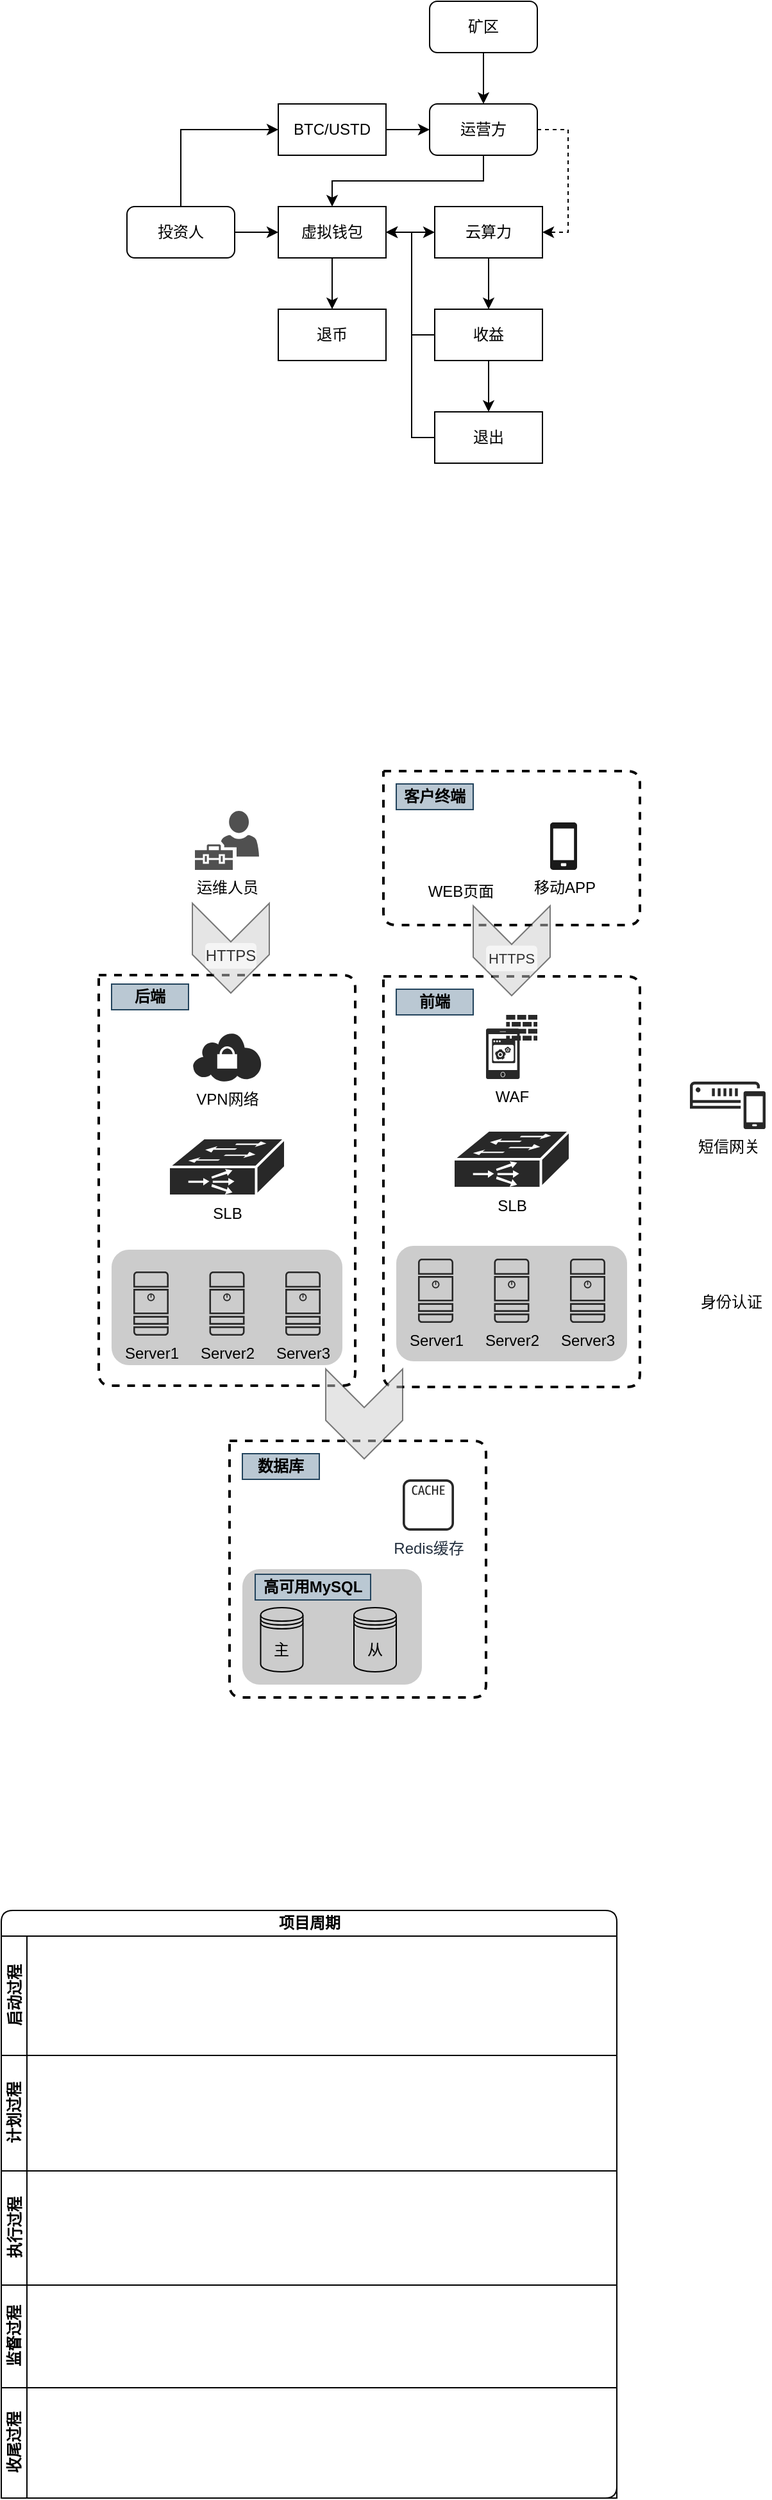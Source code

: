 <mxfile version="13.4.8" type="github">
  <diagram id="Evo9VvHP7VUjuqkq6gIX" name="Page-1">
    <mxGraphModel dx="1585" dy="1435" grid="1" gridSize="10" guides="1" tooltips="1" connect="1" arrows="1" fold="1" page="0" pageScale="1" pageWidth="827" pageHeight="1169" math="0" shadow="0">
      <root>
        <mxCell id="0" />
        <mxCell id="1" parent="0" />
        <mxCell id="Z8GrqbCu6CrSlu00cr9A-26" value="" style="rounded=1;whiteSpace=wrap;html=1;fillColor=#CCCCCC;strokeColor=none;" parent="1" vertex="1">
          <mxGeometry x="250" y="490" width="180" height="90" as="geometry" />
        </mxCell>
        <mxCell id="Z8GrqbCu6CrSlu00cr9A-23" value="" style="rounded=1;whiteSpace=wrap;html=1;strokeColor=none;fillColor=#CCCCCC;" parent="1" vertex="1">
          <mxGeometry x="130" y="742" width="140" height="90" as="geometry" />
        </mxCell>
        <mxCell id="Z8GrqbCu6CrSlu00cr9A-2" value="WEB页面" style="shape=image;html=1;verticalAlign=top;verticalLabelPosition=bottom;labelBackgroundColor=#ffffff;imageAspect=0;aspect=fixed;image=https://cdn1.iconfinder.com/data/icons/amenities-outline-ii/48/_computer-128.png" parent="1" vertex="1">
          <mxGeometry x="280" y="160" width="40" height="40" as="geometry" />
        </mxCell>
        <mxCell id="Z8GrqbCu6CrSlu00cr9A-3" value="移动APP" style="pointerEvents=1;shadow=0;dashed=0;html=1;strokeColor=none;labelPosition=center;verticalLabelPosition=bottom;verticalAlign=top;outlineConnect=0;align=center;shape=mxgraph.office.devices.cell_phone_generic;fillColor=#1A1A1A;" parent="1" vertex="1">
          <mxGeometry x="370" y="160" width="21" height="37" as="geometry" />
        </mxCell>
        <mxCell id="Z8GrqbCu6CrSlu00cr9A-4" value="" style="endArrow=none;dashed=1;html=1;strokeWidth=2;" parent="1" edge="1">
          <mxGeometry width="50" height="50" relative="1" as="geometry">
            <mxPoint x="240" y="120" as="sourcePoint" />
            <mxPoint x="240" y="120" as="targetPoint" />
            <Array as="points">
              <mxPoint x="440" y="120" />
              <mxPoint x="440" y="240" />
              <mxPoint x="240" y="240" />
            </Array>
          </mxGeometry>
        </mxCell>
        <mxCell id="Z8GrqbCu6CrSlu00cr9A-5" value="客户终端" style="text;html=1;strokeColor=#23445d;fillColor=#bac8d3;align=center;verticalAlign=middle;whiteSpace=wrap;rounded=0;fontStyle=1" parent="1" vertex="1">
          <mxGeometry x="250" y="130" width="60" height="20" as="geometry" />
        </mxCell>
        <mxCell id="Z8GrqbCu6CrSlu00cr9A-6" value="" style="endArrow=none;dashed=1;html=1;strokeWidth=2;" parent="1" edge="1">
          <mxGeometry width="50" height="50" relative="1" as="geometry">
            <mxPoint x="240" y="280" as="sourcePoint" />
            <mxPoint x="240" y="280" as="targetPoint" />
            <Array as="points">
              <mxPoint x="440" y="280" />
              <mxPoint x="440" y="600" />
              <mxPoint x="240" y="600" />
            </Array>
          </mxGeometry>
        </mxCell>
        <mxCell id="Z8GrqbCu6CrSlu00cr9A-7" value="WAF" style="verticalLabelPosition=bottom;html=1;fillColor=#282828;strokeColor=none;verticalAlign=top;pointerEvents=1;align=center;shape=mxgraph.cisco_safe.security_icons.waf;" parent="1" vertex="1">
          <mxGeometry x="320" y="310" width="40" height="50" as="geometry" />
        </mxCell>
        <mxCell id="Z8GrqbCu6CrSlu00cr9A-10" value="" style="html=1;shadow=0;dashed=0;align=center;verticalAlign=middle;shape=mxgraph.arrows2.arrow;dy=0;dx=30;notch=30;rotation=90;fillColor=#CCCCCC;opacity=50;" parent="1" vertex="1">
          <mxGeometry x="305" y="230" width="70" height="60" as="geometry" />
        </mxCell>
        <mxCell id="Z8GrqbCu6CrSlu00cr9A-11" value="SLB" style="shape=mxgraph.cisco.misc.ios_slb;html=1;dashed=0;strokeColor=#ffffff;strokeWidth=2;verticalLabelPosition=bottom;verticalAlign=top;fillColor=#282828;" parent="1" vertex="1">
          <mxGeometry x="294.5" y="400" width="91" height="45" as="geometry" />
        </mxCell>
        <mxCell id="Z8GrqbCu6CrSlu00cr9A-12" value="Server1" style="points=[[0.015,0.015,0],[0.985,0.015,0],[0.985,0.985,0],[0.015,0.985,0],[0.25,0,0],[0.5,0,0],[0.75,0,0],[1,0.25,0],[1,0.5,0],[1,0.75,0],[0.75,1,0],[0.5,1,0],[0.25,1,0],[0,0.75,0],[0,0.5,0],[0,0.25,0]];verticalLabelPosition=bottom;html=1;verticalAlign=top;aspect=fixed;align=center;pointerEvents=1;shape=mxgraph.cisco19.server;strokeColor=none;fillColor=#282828;" parent="1" vertex="1">
          <mxGeometry x="267" y="500" width="27.5" height="50" as="geometry" />
        </mxCell>
        <mxCell id="Z8GrqbCu6CrSlu00cr9A-13" value="Server2" style="points=[[0.015,0.015,0],[0.985,0.015,0],[0.985,0.985,0],[0.015,0.985,0],[0.25,0,0],[0.5,0,0],[0.75,0,0],[1,0.25,0],[1,0.5,0],[1,0.75,0],[0.75,1,0],[0.5,1,0],[0.25,1,0],[0,0.75,0],[0,0.5,0],[0,0.25,0]];verticalLabelPosition=bottom;html=1;verticalAlign=top;aspect=fixed;align=center;pointerEvents=1;shape=mxgraph.cisco19.server;strokeColor=none;fillColor=#282828;" parent="1" vertex="1">
          <mxGeometry x="326.25" y="500" width="27.5" height="50" as="geometry" />
        </mxCell>
        <mxCell id="Z8GrqbCu6CrSlu00cr9A-14" value="Server3" style="points=[[0.015,0.015,0],[0.985,0.015,0],[0.985,0.985,0],[0.015,0.985,0],[0.25,0,0],[0.5,0,0],[0.75,0,0],[1,0.25,0],[1,0.5,0],[1,0.75,0],[0.75,1,0],[0.5,1,0],[0.25,1,0],[0,0.75,0],[0,0.5,0],[0,0.25,0]];verticalLabelPosition=bottom;html=1;verticalAlign=top;aspect=fixed;align=center;pointerEvents=1;shape=mxgraph.cisco19.server;strokeColor=none;fillColor=#282828;" parent="1" vertex="1">
          <mxGeometry x="385.5" y="500" width="27.5" height="50" as="geometry" />
        </mxCell>
        <mxCell id="Z8GrqbCu6CrSlu00cr9A-15" value="前端" style="text;html=1;strokeColor=#23445d;fillColor=#bac8d3;align=center;verticalAlign=middle;whiteSpace=wrap;rounded=0;fontStyle=1" parent="1" vertex="1">
          <mxGeometry x="250" y="290" width="60" height="20" as="geometry" />
        </mxCell>
        <mxCell id="Z8GrqbCu6CrSlu00cr9A-16" value="" style="endArrow=none;dashed=1;html=1;strokeWidth=2;" parent="1" edge="1">
          <mxGeometry width="50" height="50" relative="1" as="geometry">
            <mxPoint x="120" y="642" as="sourcePoint" />
            <mxPoint x="120" y="642" as="targetPoint" />
            <Array as="points">
              <mxPoint x="320" y="642" />
              <mxPoint x="320" y="842" />
              <mxPoint x="120" y="842" />
            </Array>
          </mxGeometry>
        </mxCell>
        <mxCell id="Z8GrqbCu6CrSlu00cr9A-17" value="数据库" style="text;html=1;strokeColor=#23445d;fillColor=#bac8d3;align=center;verticalAlign=middle;whiteSpace=wrap;rounded=0;fontStyle=1" parent="1" vertex="1">
          <mxGeometry x="130" y="652" width="60" height="20" as="geometry" />
        </mxCell>
        <mxCell id="Z8GrqbCu6CrSlu00cr9A-18" value="Redis缓存" style="outlineConnect=0;fontColor=#232F3E;gradientColor=none;strokeColor=none;dashed=0;verticalLabelPosition=bottom;verticalAlign=top;align=center;html=1;fontSize=12;fontStyle=0;aspect=fixed;pointerEvents=1;shape=mxgraph.aws4.cache_node;fillColor=#282828;" parent="1" vertex="1">
          <mxGeometry x="255" y="672" width="40" height="40" as="geometry" />
        </mxCell>
        <mxCell id="Z8GrqbCu6CrSlu00cr9A-20" value="主" style="shape=datastore;whiteSpace=wrap;html=1;fillColor=none;" parent="1" vertex="1">
          <mxGeometry x="144.25" y="772" width="33" height="50" as="geometry" />
        </mxCell>
        <mxCell id="Z8GrqbCu6CrSlu00cr9A-21" value="从" style="shape=datastore;whiteSpace=wrap;html=1;fillColor=none;" parent="1" vertex="1">
          <mxGeometry x="217" y="772" width="33" height="50" as="geometry" />
        </mxCell>
        <mxCell id="Z8GrqbCu6CrSlu00cr9A-24" value="高可用MySQL" style="text;html=1;strokeColor=#23445d;fillColor=#bac8d3;align=center;verticalAlign=middle;whiteSpace=wrap;rounded=0;fontStyle=1" parent="1" vertex="1">
          <mxGeometry x="140" y="746" width="90" height="20" as="geometry" />
        </mxCell>
        <mxCell id="Z8GrqbCu6CrSlu00cr9A-27" value="" style="endArrow=none;dashed=1;html=1;strokeWidth=2;" parent="1" edge="1">
          <mxGeometry width="50" height="50" relative="1" as="geometry">
            <mxPoint x="18" y="279" as="sourcePoint" />
            <mxPoint x="18" y="279" as="targetPoint" />
            <Array as="points">
              <mxPoint x="218" y="279" />
              <mxPoint x="218" y="599" />
              <mxPoint x="18" y="599" />
            </Array>
          </mxGeometry>
        </mxCell>
        <mxCell id="Z8GrqbCu6CrSlu00cr9A-28" value="后端" style="text;html=1;strokeColor=#23445d;fillColor=#bac8d3;align=center;verticalAlign=middle;whiteSpace=wrap;rounded=0;fontStyle=1" parent="1" vertex="1">
          <mxGeometry x="28" y="286" width="60" height="20" as="geometry" />
        </mxCell>
        <mxCell id="Z8GrqbCu6CrSlu00cr9A-29" value="运维人员" style="pointerEvents=1;shadow=0;dashed=0;html=1;strokeColor=none;labelPosition=center;verticalLabelPosition=bottom;verticalAlign=top;align=center;fillColor=#505050;shape=mxgraph.mscae.intune.user_management" parent="1" vertex="1">
          <mxGeometry x="93" y="151" width="50" height="46" as="geometry" />
        </mxCell>
        <mxCell id="Z8GrqbCu6CrSlu00cr9A-37" value="VPN网络" style="shadow=0;dashed=0;html=1;strokeColor=none;labelPosition=center;verticalLabelPosition=bottom;verticalAlign=top;align=center;outlineConnect=0;shape=mxgraph.veeam.vpn;fillColor=#282828;" parent="1" vertex="1">
          <mxGeometry x="91" y="324" width="54" height="38" as="geometry" />
        </mxCell>
        <mxCell id="Z8GrqbCu6CrSlu00cr9A-38" value="SLB" style="shape=mxgraph.cisco.misc.ios_slb;html=1;dashed=0;strokeColor=#ffffff;strokeWidth=2;verticalLabelPosition=bottom;verticalAlign=top;fillColor=#282828;" parent="1" vertex="1">
          <mxGeometry x="72.5" y="406" width="91" height="45" as="geometry" />
        </mxCell>
        <mxCell id="Z8GrqbCu6CrSlu00cr9A-39" value="" style="rounded=1;whiteSpace=wrap;html=1;fillColor=#CCCCCC;strokeColor=none;" parent="1" vertex="1">
          <mxGeometry x="28" y="493" width="180" height="90" as="geometry" />
        </mxCell>
        <mxCell id="Z8GrqbCu6CrSlu00cr9A-41" value="Server1" style="points=[[0.015,0.015,0],[0.985,0.015,0],[0.985,0.985,0],[0.015,0.985,0],[0.25,0,0],[0.5,0,0],[0.75,0,0],[1,0.25,0],[1,0.5,0],[1,0.75,0],[0.75,1,0],[0.5,1,0],[0.25,1,0],[0,0.75,0],[0,0.5,0],[0,0.25,0]];verticalLabelPosition=bottom;html=1;verticalAlign=top;aspect=fixed;align=center;pointerEvents=1;shape=mxgraph.cisco19.server;strokeColor=none;fillColor=#282828;" parent="1" vertex="1">
          <mxGeometry x="45" y="510" width="27.5" height="50" as="geometry" />
        </mxCell>
        <mxCell id="Z8GrqbCu6CrSlu00cr9A-42" value="Server2" style="points=[[0.015,0.015,0],[0.985,0.015,0],[0.985,0.985,0],[0.015,0.985,0],[0.25,0,0],[0.5,0,0],[0.75,0,0],[1,0.25,0],[1,0.5,0],[1,0.75,0],[0.75,1,0],[0.5,1,0],[0.25,1,0],[0,0.75,0],[0,0.5,0],[0,0.25,0]];verticalLabelPosition=bottom;html=1;verticalAlign=top;aspect=fixed;align=center;pointerEvents=1;shape=mxgraph.cisco19.server;strokeColor=none;fillColor=#282828;" parent="1" vertex="1">
          <mxGeometry x="104.25" y="510" width="27.5" height="50" as="geometry" />
        </mxCell>
        <mxCell id="Z8GrqbCu6CrSlu00cr9A-43" value="Server3" style="points=[[0.015,0.015,0],[0.985,0.015,0],[0.985,0.985,0],[0.015,0.985,0],[0.25,0,0],[0.5,0,0],[0.75,0,0],[1,0.25,0],[1,0.5,0],[1,0.75,0],[0.75,1,0],[0.5,1,0],[0.25,1,0],[0,0.75,0],[0,0.5,0],[0,0.25,0]];verticalLabelPosition=bottom;html=1;verticalAlign=top;aspect=fixed;align=center;pointerEvents=1;shape=mxgraph.cisco19.server;strokeColor=none;fillColor=#282828;" parent="1" vertex="1">
          <mxGeometry x="163.5" y="510" width="27.5" height="50" as="geometry" />
        </mxCell>
        <mxCell id="Z8GrqbCu6CrSlu00cr9A-44" value="" style="html=1;shadow=0;dashed=0;align=center;verticalAlign=middle;shape=mxgraph.arrows2.arrow;dy=0;dx=30;notch=30;rotation=90;fillColor=#CCCCCC;opacity=50;" parent="1" vertex="1">
          <mxGeometry x="86" y="228" width="70" height="60" as="geometry" />
        </mxCell>
        <mxCell id="Z8GrqbCu6CrSlu00cr9A-45" value="" style="html=1;shadow=0;dashed=0;align=center;verticalAlign=middle;shape=mxgraph.arrows2.arrow;dy=0;dx=30;notch=30;rotation=90;fillColor=#CCCCCC;opacity=50;" parent="1" vertex="1">
          <mxGeometry x="190" y="591" width="70" height="60" as="geometry" />
        </mxCell>
        <mxCell id="Z8GrqbCu6CrSlu00cr9A-46" value="短信网关" style="pointerEvents=1;shadow=0;dashed=0;html=1;strokeColor=none;labelPosition=center;verticalLabelPosition=bottom;verticalAlign=top;outlineConnect=0;align=center;shape=mxgraph.office.communications.sms_gateway;fillColor=#282828;" parent="1" vertex="1">
          <mxGeometry x="479" y="362" width="59" height="37" as="geometry" />
        </mxCell>
        <mxCell id="Z8GrqbCu6CrSlu00cr9A-48" value="身份认证" style="shape=image;html=1;verticalAlign=top;verticalLabelPosition=bottom;labelBackgroundColor=#ffffff;imageAspect=0;aspect=fixed;image=https://cdn2.iconfinder.com/data/icons/essential-web-4/50/contact-person-id-identity-badge-128.png;fillColor=#282828;" parent="1" vertex="1">
          <mxGeometry x="479" y="457" width="63" height="63" as="geometry" />
        </mxCell>
        <mxCell id="uj9Z7__f6-0-kD6uM8BS-3" style="edgeStyle=orthogonalEdgeStyle;rounded=0;orthogonalLoop=1;jettySize=auto;html=1;exitX=0.5;exitY=0;exitDx=0;exitDy=0;entryX=0;entryY=0.5;entryDx=0;entryDy=0;" edge="1" parent="1" source="uj9Z7__f6-0-kD6uM8BS-1" target="uj9Z7__f6-0-kD6uM8BS-2">
          <mxGeometry relative="1" as="geometry" />
        </mxCell>
        <mxCell id="uj9Z7__f6-0-kD6uM8BS-10" style="edgeStyle=orthogonalEdgeStyle;rounded=0;orthogonalLoop=1;jettySize=auto;html=1;exitX=1;exitY=0.5;exitDx=0;exitDy=0;" edge="1" parent="1" source="uj9Z7__f6-0-kD6uM8BS-1" target="uj9Z7__f6-0-kD6uM8BS-8">
          <mxGeometry relative="1" as="geometry" />
        </mxCell>
        <mxCell id="uj9Z7__f6-0-kD6uM8BS-1" value="投资人" style="rounded=1;whiteSpace=wrap;html=1;" vertex="1" parent="1">
          <mxGeometry x="40" y="-320" width="84" height="40" as="geometry" />
        </mxCell>
        <mxCell id="uj9Z7__f6-0-kD6uM8BS-5" style="edgeStyle=orthogonalEdgeStyle;rounded=0;orthogonalLoop=1;jettySize=auto;html=1;exitX=1;exitY=0.5;exitDx=0;exitDy=0;" edge="1" parent="1" source="uj9Z7__f6-0-kD6uM8BS-2" target="uj9Z7__f6-0-kD6uM8BS-4">
          <mxGeometry relative="1" as="geometry" />
        </mxCell>
        <mxCell id="uj9Z7__f6-0-kD6uM8BS-2" value="BTC/USTD" style="rounded=0;whiteSpace=wrap;html=1;" vertex="1" parent="1">
          <mxGeometry x="158" y="-400" width="84" height="40" as="geometry" />
        </mxCell>
        <mxCell id="uj9Z7__f6-0-kD6uM8BS-9" style="edgeStyle=orthogonalEdgeStyle;rounded=0;orthogonalLoop=1;jettySize=auto;html=1;exitX=0.5;exitY=1;exitDx=0;exitDy=0;entryX=0.5;entryY=0;entryDx=0;entryDy=0;" edge="1" parent="1" source="uj9Z7__f6-0-kD6uM8BS-4" target="uj9Z7__f6-0-kD6uM8BS-8">
          <mxGeometry relative="1" as="geometry" />
        </mxCell>
        <mxCell id="uj9Z7__f6-0-kD6uM8BS-21" style="edgeStyle=orthogonalEdgeStyle;rounded=0;orthogonalLoop=1;jettySize=auto;html=1;exitX=1;exitY=0.5;exitDx=0;exitDy=0;entryX=1;entryY=0.5;entryDx=0;entryDy=0;dashed=1;" edge="1" parent="1" source="uj9Z7__f6-0-kD6uM8BS-4" target="uj9Z7__f6-0-kD6uM8BS-13">
          <mxGeometry relative="1" as="geometry" />
        </mxCell>
        <mxCell id="uj9Z7__f6-0-kD6uM8BS-4" value="运营方" style="rounded=1;whiteSpace=wrap;html=1;" vertex="1" parent="1">
          <mxGeometry x="276" y="-400" width="84" height="40" as="geometry" />
        </mxCell>
        <mxCell id="uj9Z7__f6-0-kD6uM8BS-7" style="edgeStyle=orthogonalEdgeStyle;rounded=0;orthogonalLoop=1;jettySize=auto;html=1;exitX=0.5;exitY=1;exitDx=0;exitDy=0;" edge="1" parent="1" source="uj9Z7__f6-0-kD6uM8BS-6" target="uj9Z7__f6-0-kD6uM8BS-4">
          <mxGeometry relative="1" as="geometry" />
        </mxCell>
        <mxCell id="uj9Z7__f6-0-kD6uM8BS-6" value="矿区" style="rounded=1;whiteSpace=wrap;html=1;" vertex="1" parent="1">
          <mxGeometry x="276" y="-480" width="84" height="40" as="geometry" />
        </mxCell>
        <mxCell id="uj9Z7__f6-0-kD6uM8BS-12" style="edgeStyle=orthogonalEdgeStyle;rounded=0;orthogonalLoop=1;jettySize=auto;html=1;exitX=0.5;exitY=1;exitDx=0;exitDy=0;" edge="1" parent="1" source="uj9Z7__f6-0-kD6uM8BS-8" target="uj9Z7__f6-0-kD6uM8BS-11">
          <mxGeometry relative="1" as="geometry" />
        </mxCell>
        <mxCell id="uj9Z7__f6-0-kD6uM8BS-16" style="edgeStyle=orthogonalEdgeStyle;rounded=0;orthogonalLoop=1;jettySize=auto;html=1;exitX=1;exitY=0.5;exitDx=0;exitDy=0;" edge="1" parent="1" source="uj9Z7__f6-0-kD6uM8BS-8" target="uj9Z7__f6-0-kD6uM8BS-13">
          <mxGeometry relative="1" as="geometry" />
        </mxCell>
        <mxCell id="uj9Z7__f6-0-kD6uM8BS-8" value="虚拟钱包" style="rounded=0;whiteSpace=wrap;html=1;" vertex="1" parent="1">
          <mxGeometry x="158" y="-320" width="84" height="40" as="geometry" />
        </mxCell>
        <mxCell id="uj9Z7__f6-0-kD6uM8BS-11" value="退币" style="rounded=0;whiteSpace=wrap;html=1;" vertex="1" parent="1">
          <mxGeometry x="158" y="-240" width="84" height="40" as="geometry" />
        </mxCell>
        <mxCell id="uj9Z7__f6-0-kD6uM8BS-17" style="edgeStyle=orthogonalEdgeStyle;rounded=0;orthogonalLoop=1;jettySize=auto;html=1;exitX=0.5;exitY=1;exitDx=0;exitDy=0;" edge="1" parent="1" source="uj9Z7__f6-0-kD6uM8BS-13" target="uj9Z7__f6-0-kD6uM8BS-14">
          <mxGeometry relative="1" as="geometry" />
        </mxCell>
        <mxCell id="uj9Z7__f6-0-kD6uM8BS-13" value="云算力" style="rounded=0;whiteSpace=wrap;html=1;" vertex="1" parent="1">
          <mxGeometry x="280" y="-320" width="84" height="40" as="geometry" />
        </mxCell>
        <mxCell id="uj9Z7__f6-0-kD6uM8BS-18" style="edgeStyle=orthogonalEdgeStyle;rounded=0;orthogonalLoop=1;jettySize=auto;html=1;exitX=0.5;exitY=1;exitDx=0;exitDy=0;" edge="1" parent="1" source="uj9Z7__f6-0-kD6uM8BS-14" target="uj9Z7__f6-0-kD6uM8BS-15">
          <mxGeometry relative="1" as="geometry" />
        </mxCell>
        <mxCell id="uj9Z7__f6-0-kD6uM8BS-19" style="edgeStyle=orthogonalEdgeStyle;rounded=0;orthogonalLoop=1;jettySize=auto;html=1;exitX=0;exitY=0.5;exitDx=0;exitDy=0;entryX=1;entryY=0.5;entryDx=0;entryDy=0;" edge="1" parent="1" source="uj9Z7__f6-0-kD6uM8BS-14" target="uj9Z7__f6-0-kD6uM8BS-8">
          <mxGeometry relative="1" as="geometry">
            <Array as="points">
              <mxPoint x="262" y="-220" />
              <mxPoint x="262" y="-300" />
            </Array>
          </mxGeometry>
        </mxCell>
        <mxCell id="uj9Z7__f6-0-kD6uM8BS-14" value="收益" style="rounded=0;whiteSpace=wrap;html=1;" vertex="1" parent="1">
          <mxGeometry x="280" y="-240" width="84" height="40" as="geometry" />
        </mxCell>
        <mxCell id="uj9Z7__f6-0-kD6uM8BS-20" style="edgeStyle=orthogonalEdgeStyle;rounded=0;orthogonalLoop=1;jettySize=auto;html=1;exitX=0;exitY=0.5;exitDx=0;exitDy=0;entryX=1;entryY=0.5;entryDx=0;entryDy=0;" edge="1" parent="1" source="uj9Z7__f6-0-kD6uM8BS-15" target="uj9Z7__f6-0-kD6uM8BS-8">
          <mxGeometry relative="1" as="geometry">
            <Array as="points">
              <mxPoint x="262" y="-140" />
              <mxPoint x="262" y="-300" />
            </Array>
          </mxGeometry>
        </mxCell>
        <mxCell id="uj9Z7__f6-0-kD6uM8BS-15" value="退出" style="rounded=0;whiteSpace=wrap;html=1;" vertex="1" parent="1">
          <mxGeometry x="280" y="-160" width="84" height="40" as="geometry" />
        </mxCell>
        <mxCell id="uj9Z7__f6-0-kD6uM8BS-22" value="项目周期" style="swimlane;html=1;childLayout=stackLayout;resizeParent=1;resizeParentMax=0;horizontal=1;startSize=20;horizontalStack=0;rounded=1;" vertex="1" parent="1">
          <mxGeometry x="-58" y="1008" width="480" height="458" as="geometry" />
        </mxCell>
        <mxCell id="uj9Z7__f6-0-kD6uM8BS-23" value="启动过程" style="swimlane;html=1;startSize=20;horizontal=0;" vertex="1" parent="uj9Z7__f6-0-kD6uM8BS-22">
          <mxGeometry y="20" width="480" height="93" as="geometry" />
        </mxCell>
        <mxCell id="uj9Z7__f6-0-kD6uM8BS-24" value="计划过程" style="swimlane;html=1;startSize=20;horizontal=0;" vertex="1" parent="uj9Z7__f6-0-kD6uM8BS-22">
          <mxGeometry y="113" width="480" height="90" as="geometry" />
        </mxCell>
        <mxCell id="uj9Z7__f6-0-kD6uM8BS-25" value="执行过程" style="swimlane;html=1;startSize=20;horizontal=0;" vertex="1" parent="uj9Z7__f6-0-kD6uM8BS-22">
          <mxGeometry y="203" width="480" height="89" as="geometry" />
        </mxCell>
        <mxCell id="2" value="监督过程" style="swimlane;html=1;startSize=20;horizontal=0;" vertex="1" parent="uj9Z7__f6-0-kD6uM8BS-22">
          <mxGeometry y="292" width="480" height="80" as="geometry" />
        </mxCell>
        <mxCell id="uj9Z7__f6-0-kD6uM8BS-30" value="收尾过程" style="swimlane;html=1;startSize=20;horizontal=0;" vertex="1" parent="uj9Z7__f6-0-kD6uM8BS-22">
          <mxGeometry y="372" width="480" height="86" as="geometry" />
        </mxCell>
        <mxCell id="uj9Z7__f6-0-kD6uM8BS-41" value="&lt;span style=&quot;font-weight: normal&quot;&gt;&lt;font style=&quot;font-size: 11px&quot;&gt;HTTPS&lt;/font&gt;&lt;/span&gt;" style="text;html=1;fillColor=#f5f5f5;align=center;verticalAlign=middle;whiteSpace=wrap;rounded=1;fontColor=#333333;fontStyle=1" vertex="1" parent="1">
          <mxGeometry x="320" y="256" width="40" height="20" as="geometry" />
        </mxCell>
        <mxCell id="uj9Z7__f6-0-kD6uM8BS-42" value="&lt;span style=&quot;font-weight: normal&quot;&gt;HTTPS&lt;/span&gt;" style="text;html=1;fillColor=#f5f5f5;align=center;verticalAlign=middle;whiteSpace=wrap;rounded=1;fontColor=#333333;fontStyle=1" vertex="1" parent="1">
          <mxGeometry x="101" y="254" width="40" height="20" as="geometry" />
        </mxCell>
      </root>
    </mxGraphModel>
  </diagram>
</mxfile>
